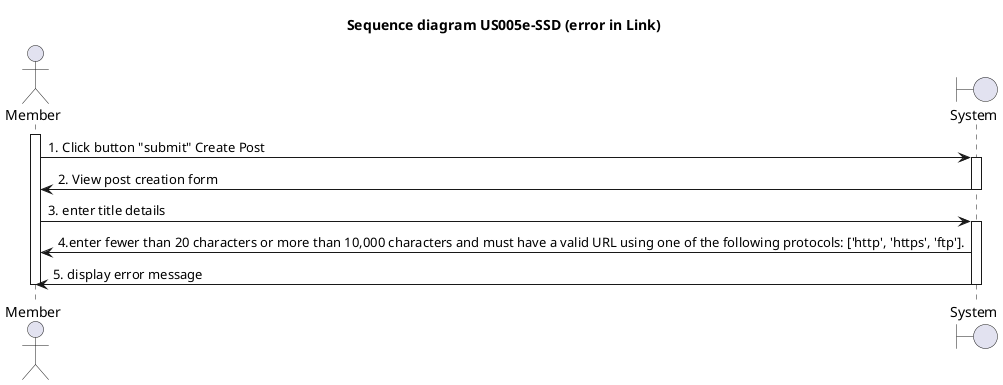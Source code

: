 @startuml US005e-SSD
title Sequence diagram US005e-SSD (error in Link)

actor Member
boundary System

activate Member


Member -> System: 1. Click button "submit" Create Post
activate System
System -> Member: 2. View post creation form
deactivate System
Member -> System: 3. enter title details
activate System
System -> Member: 4.enter fewer than 20 characters or more than 10,000 characters and must have a valid URL using one of the following protocols: ['http', 'https', 'ftp'].
System -> Member: 5. display error message
deactivate System
deactivate Member
@enduml
